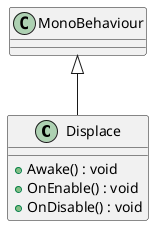 @startuml
class Displace {
    + Awake() : void
    + OnEnable() : void
    + OnDisable() : void
}
MonoBehaviour <|-- Displace
@enduml
